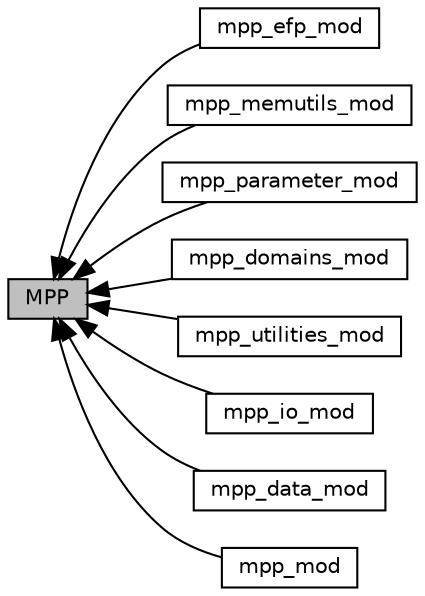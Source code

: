 digraph "MPP"
{
  edge [fontname="Helvetica",fontsize="10",labelfontname="Helvetica",labelfontsize="10"];
  node [fontname="Helvetica",fontsize="10",shape=box];
  rankdir=LR;
  Node5 [label="mpp_efp_mod",height=0.2,width=0.4,color="black", fillcolor="white", style="filled",URL="$group__mpp__efp__mod.html",tooltip="This module provides interfaces to the non-domain-oriented communication subroutines."];
  Node7 [label="mpp_memutils_mod",height=0.2,width=0.4,color="black", fillcolor="white", style="filled",URL="$group__mpp__memutils__mod.html",tooltip="Routines to initialize and report on memory usage during the model run."];
  Node8 [label="mpp_parameter_mod",height=0.2,width=0.4,color="black", fillcolor="white", style="filled",URL="$group__mpp__parameter__mod.html",tooltip="Parameters values for use in various MPP modules If needed, these values should be imported from thei..."];
  Node4 [label="mpp_domains_mod",height=0.2,width=0.4,color="black", fillcolor="white", style="filled",URL="$group__mpp__domains__mod.html",tooltip="Domain decomposition and domain update for message-passing codes."];
  Node1 [label="MPP",height=0.2,width=0.4,color="black", fillcolor="grey75", style="filled", fontcolor="black",tooltip="Modules and associated files in the mpp directory."];
  Node9 [label="mpp_utilities_mod",height=0.2,width=0.4,color="black", fillcolor="white", style="filled",URL="$group__mpp__utilities__mod.html",tooltip="Module for utiltity routines to be used in MPP modules."];
  Node6 [label="mpp_io_mod",height=0.2,width=0.4,color="black", fillcolor="white", style="filled",URL="$group__mpp__io__mod.html",tooltip="a set of simple calls for parallel I/O on distributed systems. It is geared toward the writing of dat..."];
  Node3 [label="mpp_data_mod",height=0.2,width=0.4,color="black", fillcolor="white", style="filled",URL="$group__mpp__data__mod.html",tooltip="Module to hold pointer and stack data for use in MPP modules."];
  Node2 [label="mpp_mod",height=0.2,width=0.4,color="black", fillcolor="white", style="filled",URL="$group__mpp__mod.html",tooltip="This module defines interfaces for common operations using message-passing libraries."];
  Node1->Node2 [shape=plaintext, dir="back", style="solid"];
  Node1->Node3 [shape=plaintext, dir="back", style="solid"];
  Node1->Node4 [shape=plaintext, dir="back", style="solid"];
  Node1->Node5 [shape=plaintext, dir="back", style="solid"];
  Node1->Node6 [shape=plaintext, dir="back", style="solid"];
  Node1->Node7 [shape=plaintext, dir="back", style="solid"];
  Node1->Node8 [shape=plaintext, dir="back", style="solid"];
  Node1->Node9 [shape=plaintext, dir="back", style="solid"];
}
